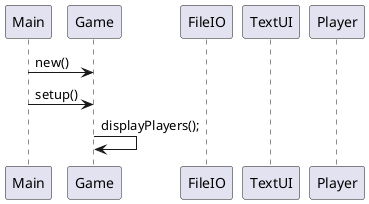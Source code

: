 @startuml
'https://plantuml.com/sequence-diagram
Participant Main
Participant Game
Participant FileIO
Participant TextUI
Participant Player


Main -> Game: new()
Main -> Game: setup()

'... følg metodekaldene i Game.setup og tegn dem ind som vandrette streger
' returnering af værdier fra en metode *kan* vises med en stiplet pil: <--
' brug alt-else-end til at vise betingelser
' brug loop til at vise gentagelser

Game -> Game : displayPlayers();
@enduml